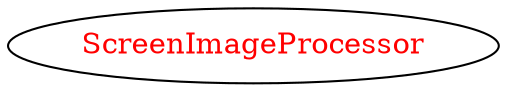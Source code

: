 digraph dependencyGraph {
 concentrate=true;
 ranksep="2.0";
 rankdir="LR"; 
 splines="ortho";
"ScreenImageProcessor" [fontcolor="red"];
}